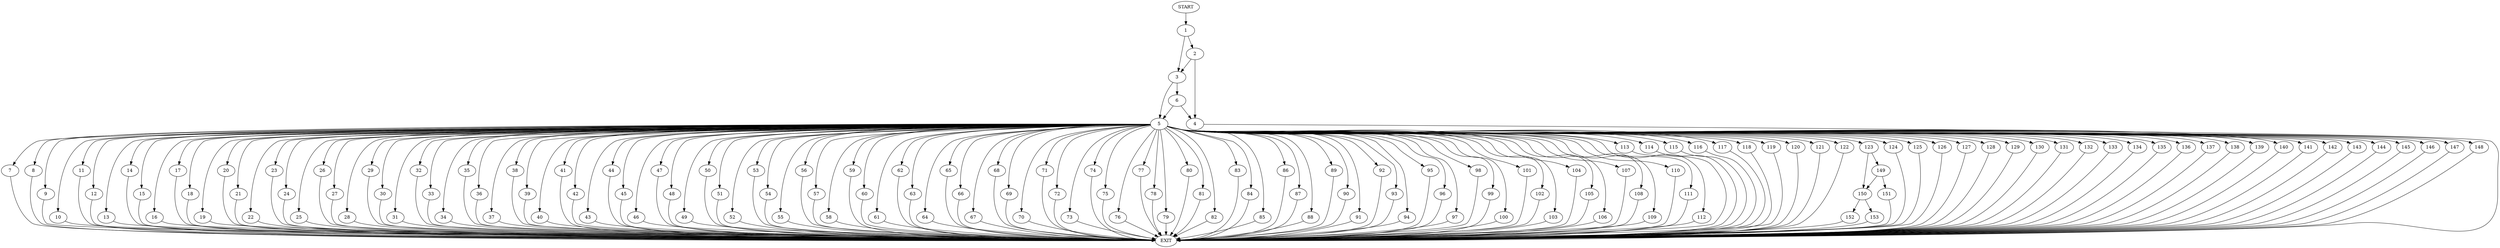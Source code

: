 digraph {
0 [label="START"]
154 [label="EXIT"]
0 -> 1
1 -> 2
1 -> 3
2 -> 3
2 -> 4
3 -> 5
3 -> 6
4 -> 154
6 -> 4
6 -> 5
5 -> 7
5 -> 8
5 -> 9
5 -> 10
5 -> 11
5 -> 12
5 -> 13
5 -> 14
5 -> 15
5 -> 16
5 -> 17
5 -> 18
5 -> 19
5 -> 20
5 -> 21
5 -> 22
5 -> 23
5 -> 24
5 -> 25
5 -> 26
5 -> 27
5 -> 28
5 -> 29
5 -> 30
5 -> 31
5 -> 32
5 -> 33
5 -> 34
5 -> 35
5 -> 36
5 -> 37
5 -> 38
5 -> 39
5 -> 40
5 -> 41
5 -> 42
5 -> 43
5 -> 44
5 -> 45
5 -> 46
5 -> 47
5 -> 48
5 -> 49
5 -> 50
5 -> 51
5 -> 52
5 -> 53
5 -> 54
5 -> 55
5 -> 56
5 -> 57
5 -> 58
5 -> 59
5 -> 60
5 -> 61
5 -> 62
5 -> 63
5 -> 64
5 -> 65
5 -> 66
5 -> 67
5 -> 68
5 -> 69
5 -> 70
5 -> 71
5 -> 72
5 -> 73
5 -> 74
5 -> 75
5 -> 76
5 -> 77
5 -> 78
5 -> 79
5 -> 80
5 -> 81
5 -> 82
5 -> 83
5 -> 84
5 -> 85
5 -> 86
5 -> 87
5 -> 88
5 -> 89
5 -> 90
5 -> 91
5 -> 92
5 -> 93
5 -> 94
5 -> 95
5 -> 96
5 -> 97
5 -> 98
5 -> 99
5 -> 100
5 -> 101
5 -> 102
5 -> 103
5 -> 104
5 -> 105
5 -> 106
5 -> 107
5 -> 108
5 -> 109
5 -> 110
5 -> 111
5 -> 112
5 -> 113
5 -> 114
5 -> 115
5 -> 116
5 -> 117
5 -> 118
5 -> 119
5 -> 120
5 -> 121
5 -> 122
5 -> 123
5 -> 124
5 -> 125
5 -> 126
5 -> 127
5 -> 128
5 -> 129
5 -> 130
5 -> 131
5 -> 132
5 -> 133
5 -> 134
5 -> 135
5 -> 136
5 -> 137
5 -> 138
5 -> 139
5 -> 140
5 -> 141
5 -> 142
5 -> 143
5 -> 144
5 -> 145
5 -> 146
5 -> 147
5 -> 148
34 -> 154
50 -> 154
107 -> 154
145 -> 154
122 -> 154
40 -> 154
18 -> 154
109 -> 154
111 -> 154
114 -> 154
33 -> 154
117 -> 154
105 -> 154
103 -> 154
143 -> 154
136 -> 154
132 -> 154
96 -> 154
115 -> 154
141 -> 154
97 -> 154
35 -> 154
93 -> 154
25 -> 154
36 -> 154
63 -> 154
120 -> 154
113 -> 154
26 -> 154
126 -> 154
47 -> 154
32 -> 154
58 -> 154
118 -> 154
69 -> 154
22 -> 154
77 -> 154
86 -> 154
121 -> 154
80 -> 154
56 -> 154
87 -> 154
70 -> 154
72 -> 154
133 -> 154
68 -> 154
108 -> 154
10 -> 154
42 -> 154
53 -> 154
78 -> 154
81 -> 154
99 -> 154
123 -> 149
123 -> 150
127 -> 154
101 -> 154
44 -> 154
51 -> 154
104 -> 154
64 -> 154
82 -> 154
30 -> 154
130 -> 154
7 -> 154
131 -> 154
89 -> 154
65 -> 154
48 -> 154
138 -> 154
135 -> 154
66 -> 154
147 -> 154
8 -> 154
94 -> 154
73 -> 154
11 -> 154
49 -> 154
61 -> 154
84 -> 154
45 -> 154
13 -> 154
37 -> 154
23 -> 154
83 -> 154
90 -> 154
102 -> 154
29 -> 154
88 -> 154
14 -> 154
31 -> 154
79 -> 154
119 -> 154
59 -> 154
15 -> 154
129 -> 154
27 -> 154
144 -> 154
71 -> 154
57 -> 154
140 -> 154
146 -> 154
95 -> 154
60 -> 154
54 -> 154
125 -> 154
137 -> 154
55 -> 154
142 -> 154
116 -> 154
128 -> 154
85 -> 154
39 -> 154
74 -> 154
43 -> 154
52 -> 154
41 -> 154
62 -> 154
24 -> 154
124 -> 154
106 -> 154
28 -> 154
46 -> 154
98 -> 154
112 -> 154
100 -> 154
92 -> 154
148 -> 154
139 -> 154
16 -> 154
110 -> 154
134 -> 154
12 -> 154
20 -> 154
67 -> 154
17 -> 154
21 -> 154
38 -> 154
91 -> 154
75 -> 154
19 -> 154
9 -> 154
76 -> 154
149 -> 151
149 -> 150
150 -> 152
150 -> 153
151 -> 154
152 -> 154
153 -> 154
}
